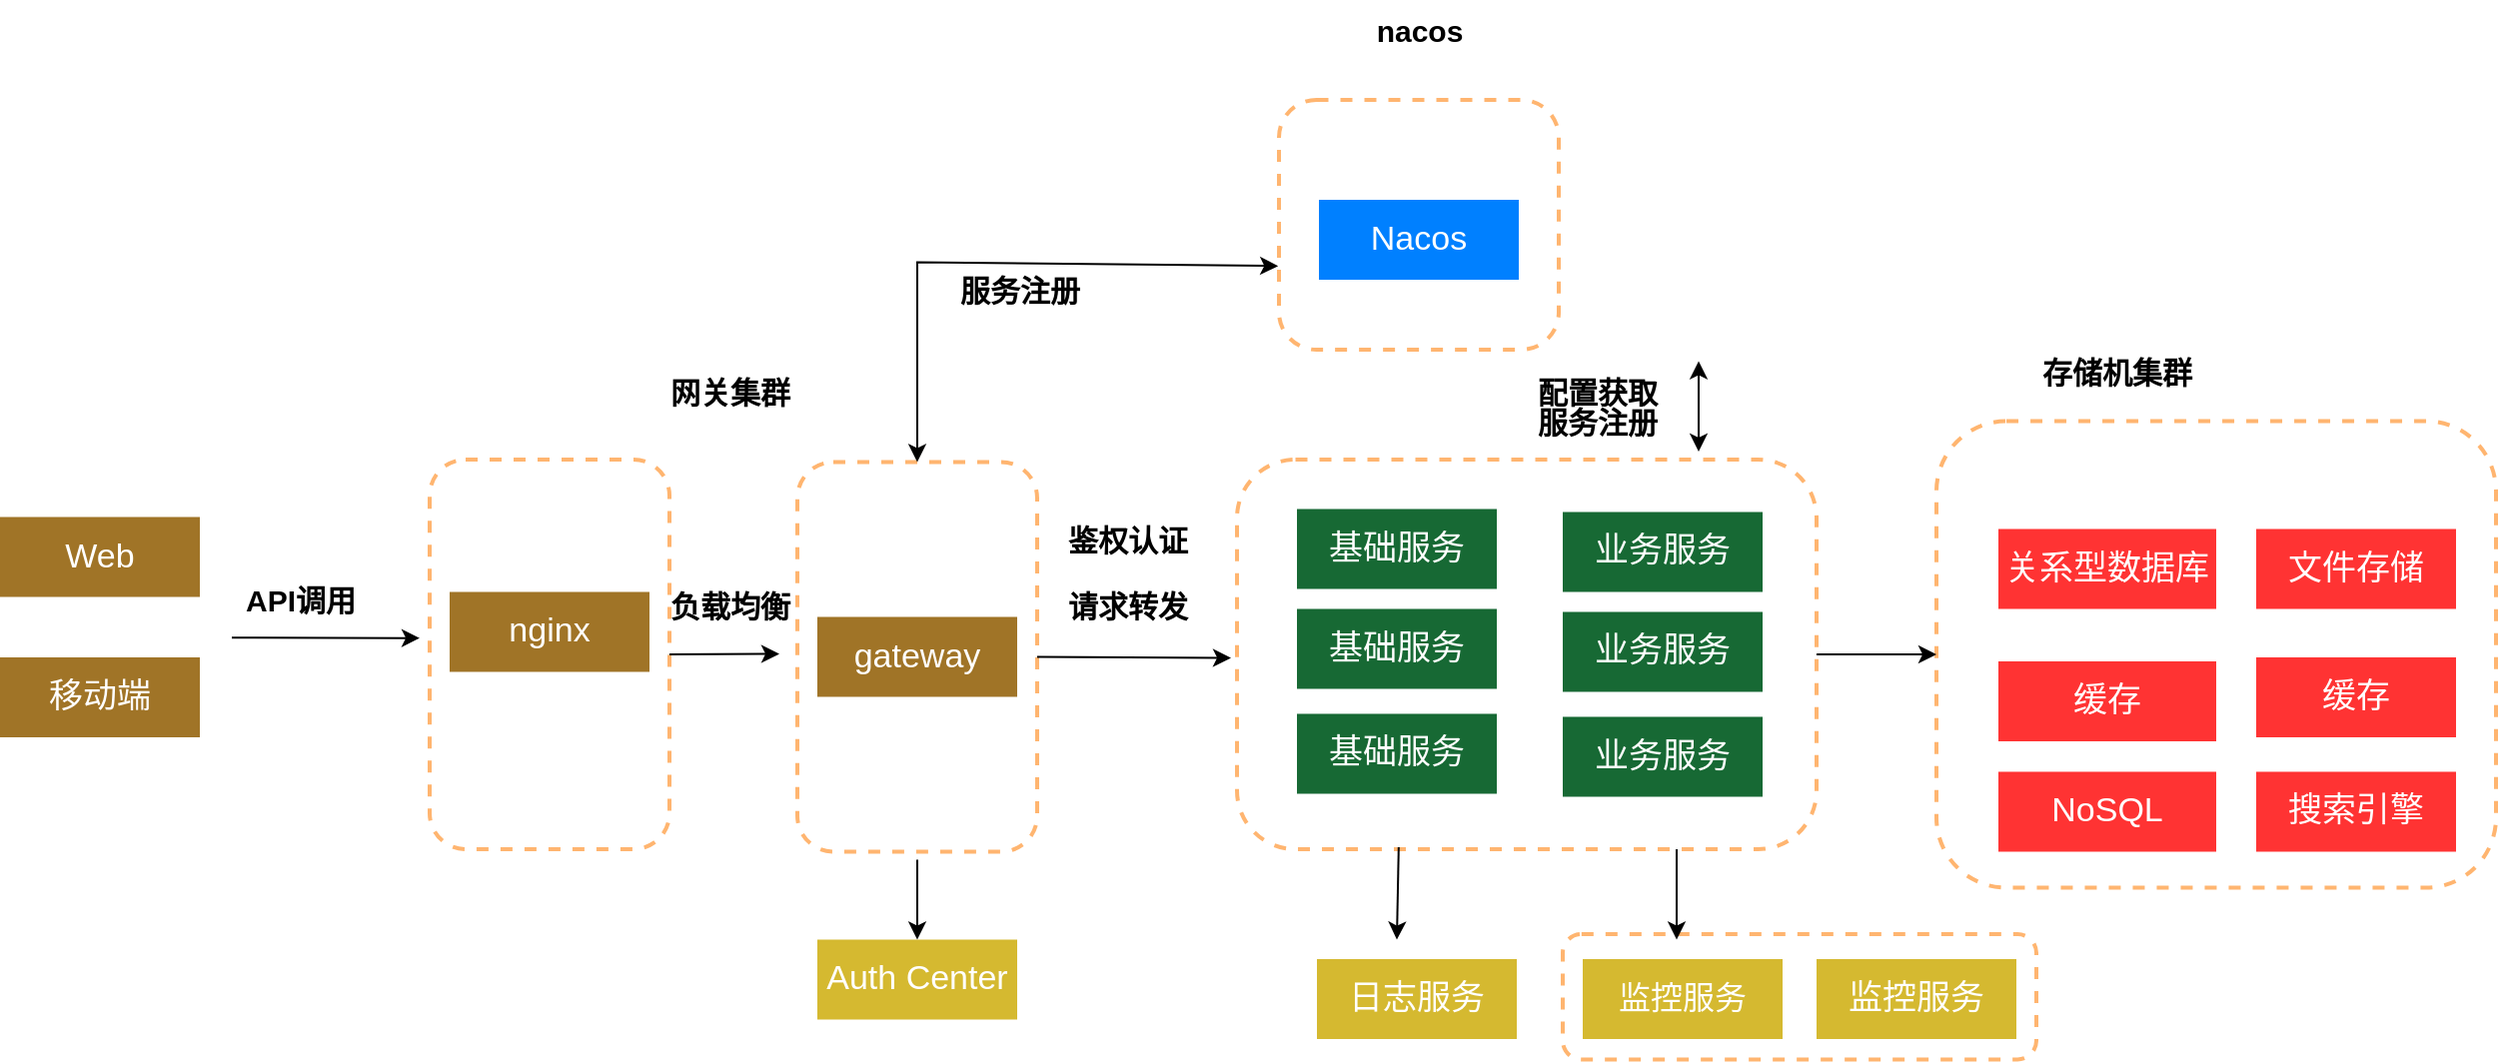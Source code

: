 <mxfile version="28.2.8">
  <diagram name="第 1 页" id="ezJ-41k_cpQQ4mtPTGTI">
    <mxGraphModel dx="1303" dy="659" grid="1" gridSize="10" guides="1" tooltips="1" connect="1" arrows="1" fold="1" page="1" pageScale="1" pageWidth="827" pageHeight="1169" math="0" shadow="0">
      <root>
        <mxCell id="0" />
        <mxCell id="1" parent="0" />
        <mxCell id="ekjMRU7jst0iYivutcKB-1" value="" style="rounded=1;whiteSpace=wrap;html=1;dashed=1;strokeColor=#FFB570;strokeWidth=2;" vertex="1" parent="1">
          <mxGeometry x="1052" y="647.5" width="237" height="62.75" as="geometry" />
        </mxCell>
        <mxCell id="ekjMRU7jst0iYivutcKB-2" value="" style="rounded=1;whiteSpace=wrap;html=1;dashed=1;strokeColor=#FFB570;strokeWidth=2;container=0;" vertex="1" parent="1">
          <mxGeometry x="669" y="411.25" width="120" height="195" as="geometry" />
        </mxCell>
        <mxCell id="ekjMRU7jst0iYivutcKB-3" value="" style="rounded=1;whiteSpace=wrap;html=1;dashed=1;strokeColor=#FFB570;strokeWidth=2;" vertex="1" parent="1">
          <mxGeometry x="1239" y="390.75" width="280" height="233.5" as="geometry" />
        </mxCell>
        <mxCell id="ekjMRU7jst0iYivutcKB-4" value="" style="endArrow=classic;startArrow=classic;html=1;rounded=0;entryX=-0.003;entryY=0.665;entryDx=0;entryDy=0;entryPerimeter=0;exitX=0.5;exitY=0;exitDx=0;exitDy=0;" edge="1" parent="1" source="ekjMRU7jst0iYivutcKB-2" target="ekjMRU7jst0iYivutcKB-14">
          <mxGeometry width="50" height="50" relative="1" as="geometry">
            <mxPoint x="729" y="438.75" as="sourcePoint" />
            <mxPoint x="839" y="420" as="targetPoint" />
            <Array as="points">
              <mxPoint x="729" y="311.25" />
            </Array>
          </mxGeometry>
        </mxCell>
        <mxCell id="ekjMRU7jst0iYivutcKB-5" value="" style="endArrow=classic;html=1;rounded=0;" edge="1" parent="1">
          <mxGeometry width="50" height="50" relative="1" as="geometry">
            <mxPoint x="386" y="499.1" as="sourcePoint" />
            <mxPoint x="480" y="499.35" as="targetPoint" />
          </mxGeometry>
        </mxCell>
        <mxCell id="ekjMRU7jst0iYivutcKB-6" value="API调用" style="text;html=1;align=center;verticalAlign=middle;resizable=0;points=[];autosize=1;strokeColor=none;fillColor=none;strokeWidth=3;fontSize=15;fontStyle=1" vertex="1" parent="1">
          <mxGeometry x="380" y="464.85" width="80" height="30" as="geometry" />
        </mxCell>
        <mxCell id="ekjMRU7jst0iYivutcKB-7" value="网关集群" style="text;html=1;align=center;verticalAlign=middle;resizable=0;points=[];autosize=1;strokeColor=none;fillColor=none;strokeWidth=3;fontSize=15;fontStyle=1" vertex="1" parent="1">
          <mxGeometry x="595" y="360.75" width="80" height="30" as="geometry" />
        </mxCell>
        <mxCell id="ekjMRU7jst0iYivutcKB-8" style="edgeStyle=orthogonalEdgeStyle;rounded=0;orthogonalLoop=1;jettySize=auto;html=1;entryX=0;entryY=0.5;entryDx=0;entryDy=0;" edge="1" parent="1" source="ekjMRU7jst0iYivutcKB-9" target="ekjMRU7jst0iYivutcKB-3">
          <mxGeometry relative="1" as="geometry" />
        </mxCell>
        <mxCell id="ekjMRU7jst0iYivutcKB-9" value="" style="rounded=1;whiteSpace=wrap;html=1;dashed=1;strokeColor=#FFB570;strokeWidth=2;" vertex="1" parent="1">
          <mxGeometry x="889" y="410" width="290" height="195" as="geometry" />
        </mxCell>
        <mxCell id="ekjMRU7jst0iYivutcKB-10" value="&lt;font color=&quot;#ffffff&quot;&gt;基础服务&lt;/font&gt;" style="rounded=0;whiteSpace=wrap;html=1;fillColor=#176934;fontSize=17;strokeColor=none;" vertex="1" parent="1">
          <mxGeometry x="919" y="434.75" width="100" height="40" as="geometry" />
        </mxCell>
        <mxCell id="ekjMRU7jst0iYivutcKB-11" value="&lt;span style=&quot;color: rgb(255, 255, 255);&quot;&gt;基础服务&lt;/span&gt;" style="rounded=0;whiteSpace=wrap;html=1;fillColor=#176934;fontSize=17;strokeColor=none;" vertex="1" parent="1">
          <mxGeometry x="919" y="484.75" width="100" height="40" as="geometry" />
        </mxCell>
        <mxCell id="ekjMRU7jst0iYivutcKB-12" value="&lt;span style=&quot;color: rgb(255, 255, 255);&quot;&gt;基础服务&lt;/span&gt;" style="rounded=0;whiteSpace=wrap;html=1;fillColor=#176934;fontSize=17;strokeColor=none;" vertex="1" parent="1">
          <mxGeometry x="919" y="537.25" width="100" height="40" as="geometry" />
        </mxCell>
        <mxCell id="ekjMRU7jst0iYivutcKB-13" value="" style="group" vertex="1" connectable="0" parent="1">
          <mxGeometry x="910" y="180" width="320" height="175" as="geometry" />
        </mxCell>
        <mxCell id="ekjMRU7jst0iYivutcKB-14" value="" style="rounded=1;whiteSpace=wrap;html=1;dashed=1;strokeColor=#FFB570;strokeWidth=2;" vertex="1" parent="ekjMRU7jst0iYivutcKB-13">
          <mxGeometry y="50" width="140" height="125" as="geometry" />
        </mxCell>
        <mxCell id="ekjMRU7jst0iYivutcKB-15" value="&lt;font color=&quot;#ffffff&quot; style=&quot;font-size: 17px;&quot;&gt;Nacos&lt;/font&gt;" style="rounded=0;whiteSpace=wrap;html=1;fillColor=#0080ff;fontSize=17;strokeColor=none;" vertex="1" parent="ekjMRU7jst0iYivutcKB-13">
          <mxGeometry x="20" y="100" width="100" height="40" as="geometry" />
        </mxCell>
        <mxCell id="ekjMRU7jst0iYivutcKB-16" value="nacos" style="text;html=1;align=center;verticalAlign=middle;resizable=0;points=[];autosize=1;strokeColor=none;fillColor=none;strokeWidth=3;fontSize=15;fontStyle=1" vertex="1" parent="ekjMRU7jst0iYivutcKB-13">
          <mxGeometry x="40" width="60" height="30" as="geometry" />
        </mxCell>
        <mxCell id="ekjMRU7jst0iYivutcKB-17" value="" style="endArrow=classic;html=1;rounded=0;exitX=1;exitY=0.5;exitDx=0;exitDy=0;" edge="1" parent="1" source="ekjMRU7jst0iYivutcKB-2">
          <mxGeometry width="50" height="50" relative="1" as="geometry">
            <mxPoint x="799" y="505.75" as="sourcePoint" />
            <mxPoint x="886" y="509.25" as="targetPoint" />
          </mxGeometry>
        </mxCell>
        <mxCell id="ekjMRU7jst0iYivutcKB-18" value="&lt;font color=&quot;#ffffff&quot;&gt;Auth Center&lt;/font&gt;" style="rounded=0;whiteSpace=wrap;html=1;fillColor=#d5b930;fontSize=17;strokeColor=none;" vertex="1" parent="1">
          <mxGeometry x="679" y="650.25" width="100" height="40" as="geometry" />
        </mxCell>
        <mxCell id="ekjMRU7jst0iYivutcKB-19" value="" style="endArrow=classic;html=1;rounded=0;entryX=0.5;entryY=0;entryDx=0;entryDy=0;" edge="1" parent="1" target="ekjMRU7jst0iYivutcKB-18">
          <mxGeometry width="50" height="50" relative="1" as="geometry">
            <mxPoint x="729" y="610.25" as="sourcePoint" />
            <mxPoint x="759" y="518.25" as="targetPoint" />
          </mxGeometry>
        </mxCell>
        <mxCell id="ekjMRU7jst0iYivutcKB-21" value="&lt;font color=&quot;#ffffff&quot;&gt;日志服务&lt;/font&gt;" style="rounded=0;whiteSpace=wrap;html=1;fillColor=#d5b930;fontSize=17;strokeColor=none;" vertex="1" parent="1">
          <mxGeometry x="929" y="660" width="100" height="40" as="geometry" />
        </mxCell>
        <mxCell id="ekjMRU7jst0iYivutcKB-22" value="" style="endArrow=classic;html=1;rounded=0;exitX=0.279;exitY=0.995;exitDx=0;exitDy=0;exitPerimeter=0;" edge="1" parent="1" source="ekjMRU7jst0iYivutcKB-9">
          <mxGeometry width="50" height="50" relative="1" as="geometry">
            <mxPoint x="739" y="615" as="sourcePoint" />
            <mxPoint x="969" y="650.25" as="targetPoint" />
          </mxGeometry>
        </mxCell>
        <mxCell id="ekjMRU7jst0iYivutcKB-24" value="&lt;font face=&quot;Times New Roman, serif&quot;&gt;&lt;span style=&quot;font-size: 16px;&quot;&gt;监控服务&lt;/span&gt;&lt;/font&gt;" style="rounded=0;whiteSpace=wrap;html=1;fillColor=#d5b930;fontSize=17;strokeColor=none;fontColor=#FFFFFF;" vertex="1" parent="1">
          <mxGeometry x="1062" y="660" width="100" height="40" as="geometry" />
        </mxCell>
        <mxCell id="ekjMRU7jst0iYivutcKB-25" value="" style="endArrow=classic;html=1;rounded=0;exitX=0.279;exitY=0.995;exitDx=0;exitDy=0;exitPerimeter=0;" edge="1" parent="1">
          <mxGeometry width="50" height="50" relative="1" as="geometry">
            <mxPoint x="1109" y="605" as="sourcePoint" />
            <mxPoint x="1109" y="650.25" as="targetPoint" />
          </mxGeometry>
        </mxCell>
        <mxCell id="ekjMRU7jst0iYivutcKB-27" value="&lt;font color=&quot;#ffffff&quot;&gt;关系型数据库&lt;/font&gt;" style="rounded=0;whiteSpace=wrap;html=1;fillColor=#FF3333;fontSize=17;strokeColor=none;" vertex="1" parent="1">
          <mxGeometry x="1270" y="444.75" width="109" height="40" as="geometry" />
        </mxCell>
        <mxCell id="ekjMRU7jst0iYivutcKB-28" value="&lt;font color=&quot;#ffffff&quot;&gt;缓存&lt;/font&gt;" style="rounded=0;whiteSpace=wrap;html=1;fillColor=#FF3333;fontSize=17;strokeColor=none;" vertex="1" parent="1">
          <mxGeometry x="1270" y="511" width="109" height="40" as="geometry" />
        </mxCell>
        <mxCell id="ekjMRU7jst0iYivutcKB-29" value="&lt;font color=&quot;#ffffff&quot;&gt;业务服务&lt;/font&gt;" style="rounded=0;whiteSpace=wrap;html=1;fillColor=#176934;fontSize=17;strokeColor=none;" vertex="1" parent="1">
          <mxGeometry x="1052" y="436.25" width="100" height="40" as="geometry" />
        </mxCell>
        <mxCell id="ekjMRU7jst0iYivutcKB-30" value="&lt;span style=&quot;color: rgb(255, 255, 255);&quot;&gt;业务服务&lt;/span&gt;" style="rounded=0;whiteSpace=wrap;html=1;fillColor=#176934;fontSize=17;strokeColor=none;" vertex="1" parent="1">
          <mxGeometry x="1052" y="486.25" width="100" height="40" as="geometry" />
        </mxCell>
        <mxCell id="ekjMRU7jst0iYivutcKB-31" value="&lt;span style=&quot;color: rgb(255, 255, 255);&quot;&gt;业务服务&lt;/span&gt;" style="rounded=0;whiteSpace=wrap;html=1;fillColor=#176934;fontSize=17;strokeColor=none;" vertex="1" parent="1">
          <mxGeometry x="1052" y="538.75" width="100" height="40" as="geometry" />
        </mxCell>
        <mxCell id="ekjMRU7jst0iYivutcKB-32" value="" style="rounded=1;whiteSpace=wrap;html=1;dashed=1;strokeColor=#FFB570;strokeWidth=2;container=0;" vertex="1" parent="1">
          <mxGeometry x="485" y="410" width="120" height="195" as="geometry" />
        </mxCell>
        <mxCell id="ekjMRU7jst0iYivutcKB-34" value="&lt;font color=&quot;#ffffff&quot;&gt;gateway&lt;/font&gt;" style="rounded=0;whiteSpace=wrap;html=1;fillColor=#a07427;fontSize=17;strokeColor=none;container=0;" vertex="1" parent="1">
          <mxGeometry x="679" y="488.75" width="100" height="40" as="geometry" />
        </mxCell>
        <mxCell id="ekjMRU7jst0iYivutcKB-36" value="&lt;font color=&quot;#ffffff&quot;&gt;nginx&lt;/font&gt;" style="rounded=0;whiteSpace=wrap;html=1;fillColor=#a07427;fontSize=17;strokeColor=none;container=0;" vertex="1" parent="1">
          <mxGeometry x="495" y="476.25" width="100" height="40" as="geometry" />
        </mxCell>
        <mxCell id="ekjMRU7jst0iYivutcKB-37" value="&lt;font color=&quot;#ffffff&quot;&gt;Web&lt;/font&gt;" style="rounded=0;whiteSpace=wrap;html=1;fillColor=#a07427;fontSize=17;strokeColor=none;container=0;" vertex="1" parent="1">
          <mxGeometry x="270" y="438.75" width="100" height="40" as="geometry" />
        </mxCell>
        <mxCell id="ekjMRU7jst0iYivutcKB-38" value="" style="endArrow=classic;html=1;rounded=0;exitX=1;exitY=0.5;exitDx=0;exitDy=0;" edge="1" parent="1" source="ekjMRU7jst0iYivutcKB-32">
          <mxGeometry width="50" height="50" relative="1" as="geometry">
            <mxPoint x="569" y="502.5" as="sourcePoint" />
            <mxPoint x="660" y="507.25" as="targetPoint" />
          </mxGeometry>
        </mxCell>
        <mxCell id="ekjMRU7jst0iYivutcKB-39" value="负载均衡" style="text;html=1;align=center;verticalAlign=middle;resizable=0;points=[];autosize=1;strokeColor=none;fillColor=none;strokeWidth=3;fontSize=15;fontStyle=1" vertex="1" parent="1">
          <mxGeometry x="595" y="467.5" width="80" height="30" as="geometry" />
        </mxCell>
        <mxCell id="ekjMRU7jst0iYivutcKB-40" value="请求转发" style="text;html=1;align=center;verticalAlign=middle;resizable=0;points=[];autosize=1;strokeColor=none;fillColor=none;strokeWidth=3;fontSize=15;fontStyle=1" vertex="1" parent="1">
          <mxGeometry x="794" y="467.5" width="80" height="30" as="geometry" />
        </mxCell>
        <mxCell id="ekjMRU7jst0iYivutcKB-41" value="监控服务" style="rounded=0;whiteSpace=wrap;html=1;fillColor=#d5b930;fontSize=17;strokeColor=none;fontColor=#FFFFFF;" vertex="1" parent="1">
          <mxGeometry x="1179" y="660" width="100" height="40" as="geometry" />
        </mxCell>
        <mxCell id="ekjMRU7jst0iYivutcKB-42" value="存储机集群" style="text;html=1;align=center;verticalAlign=middle;resizable=0;points=[];autosize=1;strokeColor=none;fillColor=none;strokeWidth=3;fontSize=15;fontStyle=1" vertex="1" parent="1">
          <mxGeometry x="1279" y="351.25" width="100" height="30" as="geometry" />
        </mxCell>
        <mxCell id="ekjMRU7jst0iYivutcKB-43" value="&lt;font color=&quot;#ffffff&quot;&gt;NoSQL&lt;/font&gt;" style="rounded=0;whiteSpace=wrap;html=1;fillColor=#FF3333;fontSize=17;strokeColor=none;" vertex="1" parent="1">
          <mxGeometry x="1270" y="566.25" width="109" height="40" as="geometry" />
        </mxCell>
        <mxCell id="ekjMRU7jst0iYivutcKB-44" value="&lt;font color=&quot;#ffffff&quot;&gt;文件存储&lt;/font&gt;" style="rounded=0;whiteSpace=wrap;html=1;fillColor=#FF3333;fontSize=17;strokeColor=none;" vertex="1" parent="1">
          <mxGeometry x="1399" y="444.75" width="100" height="40" as="geometry" />
        </mxCell>
        <mxCell id="ekjMRU7jst0iYivutcKB-45" value="&lt;font color=&quot;#ffffff&quot;&gt;缓存&lt;/font&gt;" style="rounded=0;whiteSpace=wrap;html=1;fillColor=#FF3333;fontSize=17;strokeColor=none;" vertex="1" parent="1">
          <mxGeometry x="1399" y="509" width="100" height="40" as="geometry" />
        </mxCell>
        <mxCell id="ekjMRU7jst0iYivutcKB-46" value="服务注册" style="text;html=1;align=center;verticalAlign=middle;resizable=0;points=[];autosize=1;strokeColor=none;fillColor=none;strokeWidth=3;fontSize=15;fontStyle=1" vertex="1" parent="1">
          <mxGeometry x="740" y="310.25" width="80" height="30" as="geometry" />
        </mxCell>
        <mxCell id="ekjMRU7jst0iYivutcKB-47" value="鉴权认证" style="text;html=1;align=center;verticalAlign=middle;resizable=0;points=[];autosize=1;strokeColor=none;fillColor=none;strokeWidth=3;fontSize=15;fontStyle=1" vertex="1" parent="1">
          <mxGeometry x="794" y="434.75" width="80" height="30" as="geometry" />
        </mxCell>
        <mxCell id="ekjMRU7jst0iYivutcKB-48" value="服务注册" style="text;html=1;align=center;verticalAlign=middle;resizable=0;points=[];autosize=1;strokeColor=none;fillColor=none;strokeWidth=3;fontSize=15;fontStyle=1" vertex="1" parent="1">
          <mxGeometry x="1029" y="376" width="80" height="30" as="geometry" />
        </mxCell>
        <mxCell id="ekjMRU7jst0iYivutcKB-49" value="" style="endArrow=classic;html=1;rounded=0;exitX=0.279;exitY=0.995;exitDx=0;exitDy=0;exitPerimeter=0;startArrow=classic;startFill=1;" edge="1" parent="1">
          <mxGeometry width="50" height="50" relative="1" as="geometry">
            <mxPoint x="1120" y="360.75" as="sourcePoint" />
            <mxPoint x="1120" y="406" as="targetPoint" />
          </mxGeometry>
        </mxCell>
        <mxCell id="ekjMRU7jst0iYivutcKB-50" value="配置获取" style="text;html=1;align=center;verticalAlign=middle;resizable=0;points=[];autosize=1;strokeColor=none;fillColor=none;strokeWidth=3;fontSize=15;fontStyle=1" vertex="1" parent="1">
          <mxGeometry x="1029" y="360.75" width="80" height="30" as="geometry" />
        </mxCell>
        <mxCell id="ekjMRU7jst0iYivutcKB-51" value="&lt;font color=&quot;#ffffff&quot;&gt;搜索引擎&lt;/font&gt;" style="rounded=0;whiteSpace=wrap;html=1;fillColor=#FF3333;fontSize=17;strokeColor=none;" vertex="1" parent="1">
          <mxGeometry x="1399" y="566.25" width="100" height="40" as="geometry" />
        </mxCell>
        <mxCell id="ekjMRU7jst0iYivutcKB-52" value="&lt;font color=&quot;#ffffff&quot;&gt;移动端&lt;/font&gt;" style="rounded=0;whiteSpace=wrap;html=1;fillColor=#a07427;fontSize=17;strokeColor=none;container=0;" vertex="1" parent="1">
          <mxGeometry x="270" y="509" width="100" height="40" as="geometry" />
        </mxCell>
      </root>
    </mxGraphModel>
  </diagram>
</mxfile>
